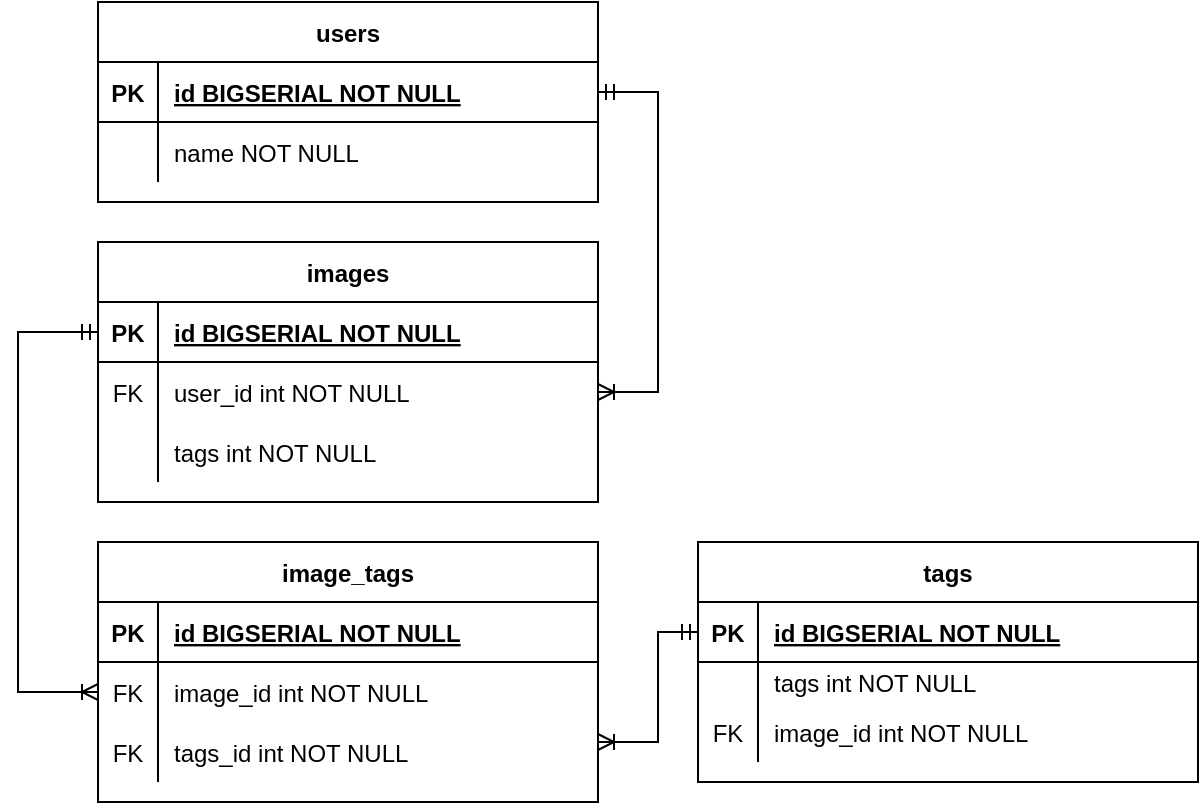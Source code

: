<mxfile version="20.2.3" type="github">
  <diagram id="R2lEEEUBdFMjLlhIrx00" name="Page-1">
    <mxGraphModel dx="640" dy="684" grid="1" gridSize="10" guides="1" tooltips="1" connect="1" arrows="1" fold="1" page="1" pageScale="1" pageWidth="850" pageHeight="1100" math="0" shadow="0" extFonts="Permanent Marker^https://fonts.googleapis.com/css?family=Permanent+Marker">
      <root>
        <mxCell id="0" />
        <mxCell id="1" parent="0" />
        <mxCell id="7wAx7t4IO_9QfUYyVh4H-19" value="images" style="shape=table;startSize=30;container=1;collapsible=1;childLayout=tableLayout;fixedRows=1;rowLines=0;fontStyle=1;align=center;resizeLast=1;" vertex="1" parent="1">
          <mxGeometry x="440" y="160" width="250" height="130" as="geometry" />
        </mxCell>
        <mxCell id="7wAx7t4IO_9QfUYyVh4H-20" value="" style="shape=partialRectangle;collapsible=0;dropTarget=0;pointerEvents=0;fillColor=none;points=[[0,0.5],[1,0.5]];portConstraint=eastwest;top=0;left=0;right=0;bottom=1;" vertex="1" parent="7wAx7t4IO_9QfUYyVh4H-19">
          <mxGeometry y="30" width="250" height="30" as="geometry" />
        </mxCell>
        <mxCell id="7wAx7t4IO_9QfUYyVh4H-21" value="PK" style="shape=partialRectangle;overflow=hidden;connectable=0;fillColor=none;top=0;left=0;bottom=0;right=0;fontStyle=1;" vertex="1" parent="7wAx7t4IO_9QfUYyVh4H-20">
          <mxGeometry width="30" height="30" as="geometry">
            <mxRectangle width="30" height="30" as="alternateBounds" />
          </mxGeometry>
        </mxCell>
        <mxCell id="7wAx7t4IO_9QfUYyVh4H-22" value="id BIGSERIAL NOT NULL " style="shape=partialRectangle;overflow=hidden;connectable=0;fillColor=none;top=0;left=0;bottom=0;right=0;align=left;spacingLeft=6;fontStyle=5;" vertex="1" parent="7wAx7t4IO_9QfUYyVh4H-20">
          <mxGeometry x="30" width="220" height="30" as="geometry">
            <mxRectangle width="220" height="30" as="alternateBounds" />
          </mxGeometry>
        </mxCell>
        <mxCell id="7wAx7t4IO_9QfUYyVh4H-26" value="" style="shape=partialRectangle;collapsible=0;dropTarget=0;pointerEvents=0;fillColor=none;points=[[0,0.5],[1,0.5]];portConstraint=eastwest;top=0;left=0;right=0;bottom=0;" vertex="1" parent="7wAx7t4IO_9QfUYyVh4H-19">
          <mxGeometry y="60" width="250" height="30" as="geometry" />
        </mxCell>
        <mxCell id="7wAx7t4IO_9QfUYyVh4H-27" value="FK" style="shape=partialRectangle;overflow=hidden;connectable=0;fillColor=none;top=0;left=0;bottom=0;right=0;" vertex="1" parent="7wAx7t4IO_9QfUYyVh4H-26">
          <mxGeometry width="30" height="30" as="geometry">
            <mxRectangle width="30" height="30" as="alternateBounds" />
          </mxGeometry>
        </mxCell>
        <mxCell id="7wAx7t4IO_9QfUYyVh4H-28" value="user_id int NOT NULL" style="shape=partialRectangle;overflow=hidden;connectable=0;fillColor=none;top=0;left=0;bottom=0;right=0;align=left;spacingLeft=6;" vertex="1" parent="7wAx7t4IO_9QfUYyVh4H-26">
          <mxGeometry x="30" width="220" height="30" as="geometry">
            <mxRectangle width="220" height="30" as="alternateBounds" />
          </mxGeometry>
        </mxCell>
        <mxCell id="7wAx7t4IO_9QfUYyVh4H-23" value="" style="shape=partialRectangle;collapsible=0;dropTarget=0;pointerEvents=0;fillColor=none;points=[[0,0.5],[1,0.5]];portConstraint=eastwest;top=0;left=0;right=0;bottom=0;" vertex="1" parent="7wAx7t4IO_9QfUYyVh4H-19">
          <mxGeometry y="90" width="250" height="30" as="geometry" />
        </mxCell>
        <mxCell id="7wAx7t4IO_9QfUYyVh4H-24" value="" style="shape=partialRectangle;overflow=hidden;connectable=0;fillColor=none;top=0;left=0;bottom=0;right=0;" vertex="1" parent="7wAx7t4IO_9QfUYyVh4H-23">
          <mxGeometry width="30" height="30" as="geometry">
            <mxRectangle width="30" height="30" as="alternateBounds" />
          </mxGeometry>
        </mxCell>
        <mxCell id="7wAx7t4IO_9QfUYyVh4H-25" value="tags int NOT NULL" style="shape=partialRectangle;overflow=hidden;connectable=0;fillColor=none;top=0;left=0;bottom=0;right=0;align=left;spacingLeft=6;" vertex="1" parent="7wAx7t4IO_9QfUYyVh4H-23">
          <mxGeometry x="30" width="220" height="30" as="geometry">
            <mxRectangle width="220" height="30" as="alternateBounds" />
          </mxGeometry>
        </mxCell>
        <mxCell id="7wAx7t4IO_9QfUYyVh4H-29" value="users" style="shape=table;startSize=30;container=1;collapsible=1;childLayout=tableLayout;fixedRows=1;rowLines=0;fontStyle=1;align=center;resizeLast=1;" vertex="1" parent="1">
          <mxGeometry x="440" y="40" width="250" height="100" as="geometry" />
        </mxCell>
        <mxCell id="7wAx7t4IO_9QfUYyVh4H-30" value="" style="shape=partialRectangle;collapsible=0;dropTarget=0;pointerEvents=0;fillColor=none;points=[[0,0.5],[1,0.5]];portConstraint=eastwest;top=0;left=0;right=0;bottom=1;" vertex="1" parent="7wAx7t4IO_9QfUYyVh4H-29">
          <mxGeometry y="30" width="250" height="30" as="geometry" />
        </mxCell>
        <mxCell id="7wAx7t4IO_9QfUYyVh4H-31" value="PK" style="shape=partialRectangle;overflow=hidden;connectable=0;fillColor=none;top=0;left=0;bottom=0;right=0;fontStyle=1;" vertex="1" parent="7wAx7t4IO_9QfUYyVh4H-30">
          <mxGeometry width="30" height="30" as="geometry">
            <mxRectangle width="30" height="30" as="alternateBounds" />
          </mxGeometry>
        </mxCell>
        <mxCell id="7wAx7t4IO_9QfUYyVh4H-32" value="id BIGSERIAL NOT NULL " style="shape=partialRectangle;overflow=hidden;connectable=0;fillColor=none;top=0;left=0;bottom=0;right=0;align=left;spacingLeft=6;fontStyle=5;" vertex="1" parent="7wAx7t4IO_9QfUYyVh4H-30">
          <mxGeometry x="30" width="220" height="30" as="geometry">
            <mxRectangle width="220" height="30" as="alternateBounds" />
          </mxGeometry>
        </mxCell>
        <mxCell id="7wAx7t4IO_9QfUYyVh4H-33" value="" style="shape=partialRectangle;collapsible=0;dropTarget=0;pointerEvents=0;fillColor=none;points=[[0,0.5],[1,0.5]];portConstraint=eastwest;top=0;left=0;right=0;bottom=0;" vertex="1" parent="7wAx7t4IO_9QfUYyVh4H-29">
          <mxGeometry y="60" width="250" height="30" as="geometry" />
        </mxCell>
        <mxCell id="7wAx7t4IO_9QfUYyVh4H-34" value="" style="shape=partialRectangle;overflow=hidden;connectable=0;fillColor=none;top=0;left=0;bottom=0;right=0;" vertex="1" parent="7wAx7t4IO_9QfUYyVh4H-33">
          <mxGeometry width="30" height="30" as="geometry">
            <mxRectangle width="30" height="30" as="alternateBounds" />
          </mxGeometry>
        </mxCell>
        <mxCell id="7wAx7t4IO_9QfUYyVh4H-35" value="name NOT NULL" style="shape=partialRectangle;overflow=hidden;connectable=0;fillColor=none;top=0;left=0;bottom=0;right=0;align=left;spacingLeft=6;" vertex="1" parent="7wAx7t4IO_9QfUYyVh4H-33">
          <mxGeometry x="30" width="220" height="30" as="geometry">
            <mxRectangle width="220" height="30" as="alternateBounds" />
          </mxGeometry>
        </mxCell>
        <mxCell id="7wAx7t4IO_9QfUYyVh4H-43" value="image_tags" style="shape=table;startSize=30;container=1;collapsible=1;childLayout=tableLayout;fixedRows=1;rowLines=0;fontStyle=1;align=center;resizeLast=1;" vertex="1" parent="1">
          <mxGeometry x="440" y="310" width="250" height="130" as="geometry" />
        </mxCell>
        <mxCell id="7wAx7t4IO_9QfUYyVh4H-44" value="" style="shape=partialRectangle;collapsible=0;dropTarget=0;pointerEvents=0;fillColor=none;points=[[0,0.5],[1,0.5]];portConstraint=eastwest;top=0;left=0;right=0;bottom=1;" vertex="1" parent="7wAx7t4IO_9QfUYyVh4H-43">
          <mxGeometry y="30" width="250" height="30" as="geometry" />
        </mxCell>
        <mxCell id="7wAx7t4IO_9QfUYyVh4H-45" value="PK" style="shape=partialRectangle;overflow=hidden;connectable=0;fillColor=none;top=0;left=0;bottom=0;right=0;fontStyle=1;" vertex="1" parent="7wAx7t4IO_9QfUYyVh4H-44">
          <mxGeometry width="30" height="30" as="geometry">
            <mxRectangle width="30" height="30" as="alternateBounds" />
          </mxGeometry>
        </mxCell>
        <mxCell id="7wAx7t4IO_9QfUYyVh4H-46" value="id BIGSERIAL NOT NULL " style="shape=partialRectangle;overflow=hidden;connectable=0;fillColor=none;top=0;left=0;bottom=0;right=0;align=left;spacingLeft=6;fontStyle=5;" vertex="1" parent="7wAx7t4IO_9QfUYyVh4H-44">
          <mxGeometry x="30" width="220" height="30" as="geometry">
            <mxRectangle width="220" height="30" as="alternateBounds" />
          </mxGeometry>
        </mxCell>
        <mxCell id="7wAx7t4IO_9QfUYyVh4H-47" value="" style="shape=partialRectangle;collapsible=0;dropTarget=0;pointerEvents=0;fillColor=none;points=[[0,0.5],[1,0.5]];portConstraint=eastwest;top=0;left=0;right=0;bottom=0;" vertex="1" parent="7wAx7t4IO_9QfUYyVh4H-43">
          <mxGeometry y="60" width="250" height="30" as="geometry" />
        </mxCell>
        <mxCell id="7wAx7t4IO_9QfUYyVh4H-48" value="FK" style="shape=partialRectangle;overflow=hidden;connectable=0;fillColor=none;top=0;left=0;bottom=0;right=0;" vertex="1" parent="7wAx7t4IO_9QfUYyVh4H-47">
          <mxGeometry width="30" height="30" as="geometry">
            <mxRectangle width="30" height="30" as="alternateBounds" />
          </mxGeometry>
        </mxCell>
        <mxCell id="7wAx7t4IO_9QfUYyVh4H-49" value="image_id int NOT NULL" style="shape=partialRectangle;overflow=hidden;connectable=0;fillColor=none;top=0;left=0;bottom=0;right=0;align=left;spacingLeft=6;" vertex="1" parent="7wAx7t4IO_9QfUYyVh4H-47">
          <mxGeometry x="30" width="220" height="30" as="geometry">
            <mxRectangle width="220" height="30" as="alternateBounds" />
          </mxGeometry>
        </mxCell>
        <mxCell id="7wAx7t4IO_9QfUYyVh4H-70" value="" style="shape=partialRectangle;collapsible=0;dropTarget=0;pointerEvents=0;fillColor=none;points=[[0,0.5],[1,0.5]];portConstraint=eastwest;top=0;left=0;right=0;bottom=0;" vertex="1" parent="7wAx7t4IO_9QfUYyVh4H-43">
          <mxGeometry y="90" width="250" height="30" as="geometry" />
        </mxCell>
        <mxCell id="7wAx7t4IO_9QfUYyVh4H-71" value="FK" style="shape=partialRectangle;overflow=hidden;connectable=0;fillColor=none;top=0;left=0;bottom=0;right=0;" vertex="1" parent="7wAx7t4IO_9QfUYyVh4H-70">
          <mxGeometry width="30" height="30" as="geometry">
            <mxRectangle width="30" height="30" as="alternateBounds" />
          </mxGeometry>
        </mxCell>
        <mxCell id="7wAx7t4IO_9QfUYyVh4H-72" value="tags_id int NOT NULL" style="shape=partialRectangle;overflow=hidden;connectable=0;fillColor=none;top=0;left=0;bottom=0;right=0;align=left;spacingLeft=6;" vertex="1" parent="7wAx7t4IO_9QfUYyVh4H-70">
          <mxGeometry x="30" width="220" height="30" as="geometry">
            <mxRectangle width="220" height="30" as="alternateBounds" />
          </mxGeometry>
        </mxCell>
        <mxCell id="7wAx7t4IO_9QfUYyVh4H-56" value="" style="edgeStyle=entityRelationEdgeStyle;fontSize=12;html=1;endArrow=ERoneToMany;startArrow=ERmandOne;rounded=0;" edge="1" parent="1" source="7wAx7t4IO_9QfUYyVh4H-30" target="7wAx7t4IO_9QfUYyVh4H-26">
          <mxGeometry width="100" height="100" relative="1" as="geometry">
            <mxPoint x="660" y="620" as="sourcePoint" />
            <mxPoint x="510" y="90" as="targetPoint" />
          </mxGeometry>
        </mxCell>
        <mxCell id="7wAx7t4IO_9QfUYyVh4H-58" value="" style="edgeStyle=elbowEdgeStyle;fontSize=12;html=1;endArrow=ERoneToMany;startArrow=ERmandOne;rounded=0;" edge="1" parent="1" source="7wAx7t4IO_9QfUYyVh4H-20" target="7wAx7t4IO_9QfUYyVh4H-47">
          <mxGeometry width="100" height="100" relative="1" as="geometry">
            <mxPoint x="390" y="165" as="sourcePoint" />
            <mxPoint x="435" y="225" as="targetPoint" />
            <Array as="points">
              <mxPoint x="400" y="340" />
            </Array>
          </mxGeometry>
        </mxCell>
        <mxCell id="7wAx7t4IO_9QfUYyVh4H-60" value="tags" style="shape=table;startSize=30;container=1;collapsible=1;childLayout=tableLayout;fixedRows=1;rowLines=0;fontStyle=1;align=center;resizeLast=1;" vertex="1" parent="1">
          <mxGeometry x="740" y="310" width="250" height="120" as="geometry" />
        </mxCell>
        <mxCell id="7wAx7t4IO_9QfUYyVh4H-61" value="" style="shape=partialRectangle;collapsible=0;dropTarget=0;pointerEvents=0;fillColor=none;points=[[0,0.5],[1,0.5]];portConstraint=eastwest;top=0;left=0;right=0;bottom=1;" vertex="1" parent="7wAx7t4IO_9QfUYyVh4H-60">
          <mxGeometry y="30" width="250" height="30" as="geometry" />
        </mxCell>
        <mxCell id="7wAx7t4IO_9QfUYyVh4H-62" value="PK" style="shape=partialRectangle;overflow=hidden;connectable=0;fillColor=none;top=0;left=0;bottom=0;right=0;fontStyle=1;" vertex="1" parent="7wAx7t4IO_9QfUYyVh4H-61">
          <mxGeometry width="30" height="30" as="geometry">
            <mxRectangle width="30" height="30" as="alternateBounds" />
          </mxGeometry>
        </mxCell>
        <mxCell id="7wAx7t4IO_9QfUYyVh4H-63" value="id BIGSERIAL NOT NULL " style="shape=partialRectangle;overflow=hidden;connectable=0;fillColor=none;top=0;left=0;bottom=0;right=0;align=left;spacingLeft=6;fontStyle=5;" vertex="1" parent="7wAx7t4IO_9QfUYyVh4H-61">
          <mxGeometry x="30" width="220" height="30" as="geometry">
            <mxRectangle width="220" height="30" as="alternateBounds" />
          </mxGeometry>
        </mxCell>
        <mxCell id="7wAx7t4IO_9QfUYyVh4H-64" value="" style="shape=partialRectangle;collapsible=0;dropTarget=0;pointerEvents=0;fillColor=none;points=[[0,0.5],[1,0.5]];portConstraint=eastwest;top=0;left=0;right=0;bottom=0;" vertex="1" parent="7wAx7t4IO_9QfUYyVh4H-60">
          <mxGeometry y="60" width="250" height="20" as="geometry" />
        </mxCell>
        <mxCell id="7wAx7t4IO_9QfUYyVh4H-65" value="" style="shape=partialRectangle;overflow=hidden;connectable=0;fillColor=none;top=0;left=0;bottom=0;right=0;" vertex="1" parent="7wAx7t4IO_9QfUYyVh4H-64">
          <mxGeometry width="30" height="20" as="geometry">
            <mxRectangle width="30" height="20" as="alternateBounds" />
          </mxGeometry>
        </mxCell>
        <mxCell id="7wAx7t4IO_9QfUYyVh4H-66" value="tags int NOT NULL" style="shape=partialRectangle;overflow=hidden;connectable=0;fillColor=none;top=0;left=0;bottom=0;right=0;align=left;spacingLeft=6;" vertex="1" parent="7wAx7t4IO_9QfUYyVh4H-64">
          <mxGeometry x="30" width="220" height="20" as="geometry">
            <mxRectangle width="220" height="20" as="alternateBounds" />
          </mxGeometry>
        </mxCell>
        <mxCell id="7wAx7t4IO_9QfUYyVh4H-67" value="" style="shape=partialRectangle;collapsible=0;dropTarget=0;pointerEvents=0;fillColor=none;points=[[0,0.5],[1,0.5]];portConstraint=eastwest;top=0;left=0;right=0;bottom=0;" vertex="1" parent="7wAx7t4IO_9QfUYyVh4H-60">
          <mxGeometry y="80" width="250" height="30" as="geometry" />
        </mxCell>
        <mxCell id="7wAx7t4IO_9QfUYyVh4H-68" value="FK" style="shape=partialRectangle;overflow=hidden;connectable=0;fillColor=none;top=0;left=0;bottom=0;right=0;" vertex="1" parent="7wAx7t4IO_9QfUYyVh4H-67">
          <mxGeometry width="30" height="30" as="geometry">
            <mxRectangle width="30" height="30" as="alternateBounds" />
          </mxGeometry>
        </mxCell>
        <mxCell id="7wAx7t4IO_9QfUYyVh4H-69" value="image_id int NOT NULL" style="shape=partialRectangle;overflow=hidden;connectable=0;fillColor=none;top=0;left=0;bottom=0;right=0;align=left;spacingLeft=6;" vertex="1" parent="7wAx7t4IO_9QfUYyVh4H-67">
          <mxGeometry x="30" width="220" height="30" as="geometry">
            <mxRectangle width="220" height="30" as="alternateBounds" />
          </mxGeometry>
        </mxCell>
        <mxCell id="7wAx7t4IO_9QfUYyVh4H-73" value="" style="edgeStyle=elbowEdgeStyle;fontSize=12;html=1;endArrow=ERoneToMany;startArrow=ERmandOne;rounded=0;" edge="1" parent="1" source="7wAx7t4IO_9QfUYyVh4H-61" target="7wAx7t4IO_9QfUYyVh4H-70">
          <mxGeometry width="100" height="100" relative="1" as="geometry">
            <mxPoint x="450" y="215" as="sourcePoint" />
            <mxPoint x="400" y="560" as="targetPoint" />
            <Array as="points">
              <mxPoint x="720" y="410" />
            </Array>
          </mxGeometry>
        </mxCell>
      </root>
    </mxGraphModel>
  </diagram>
</mxfile>
